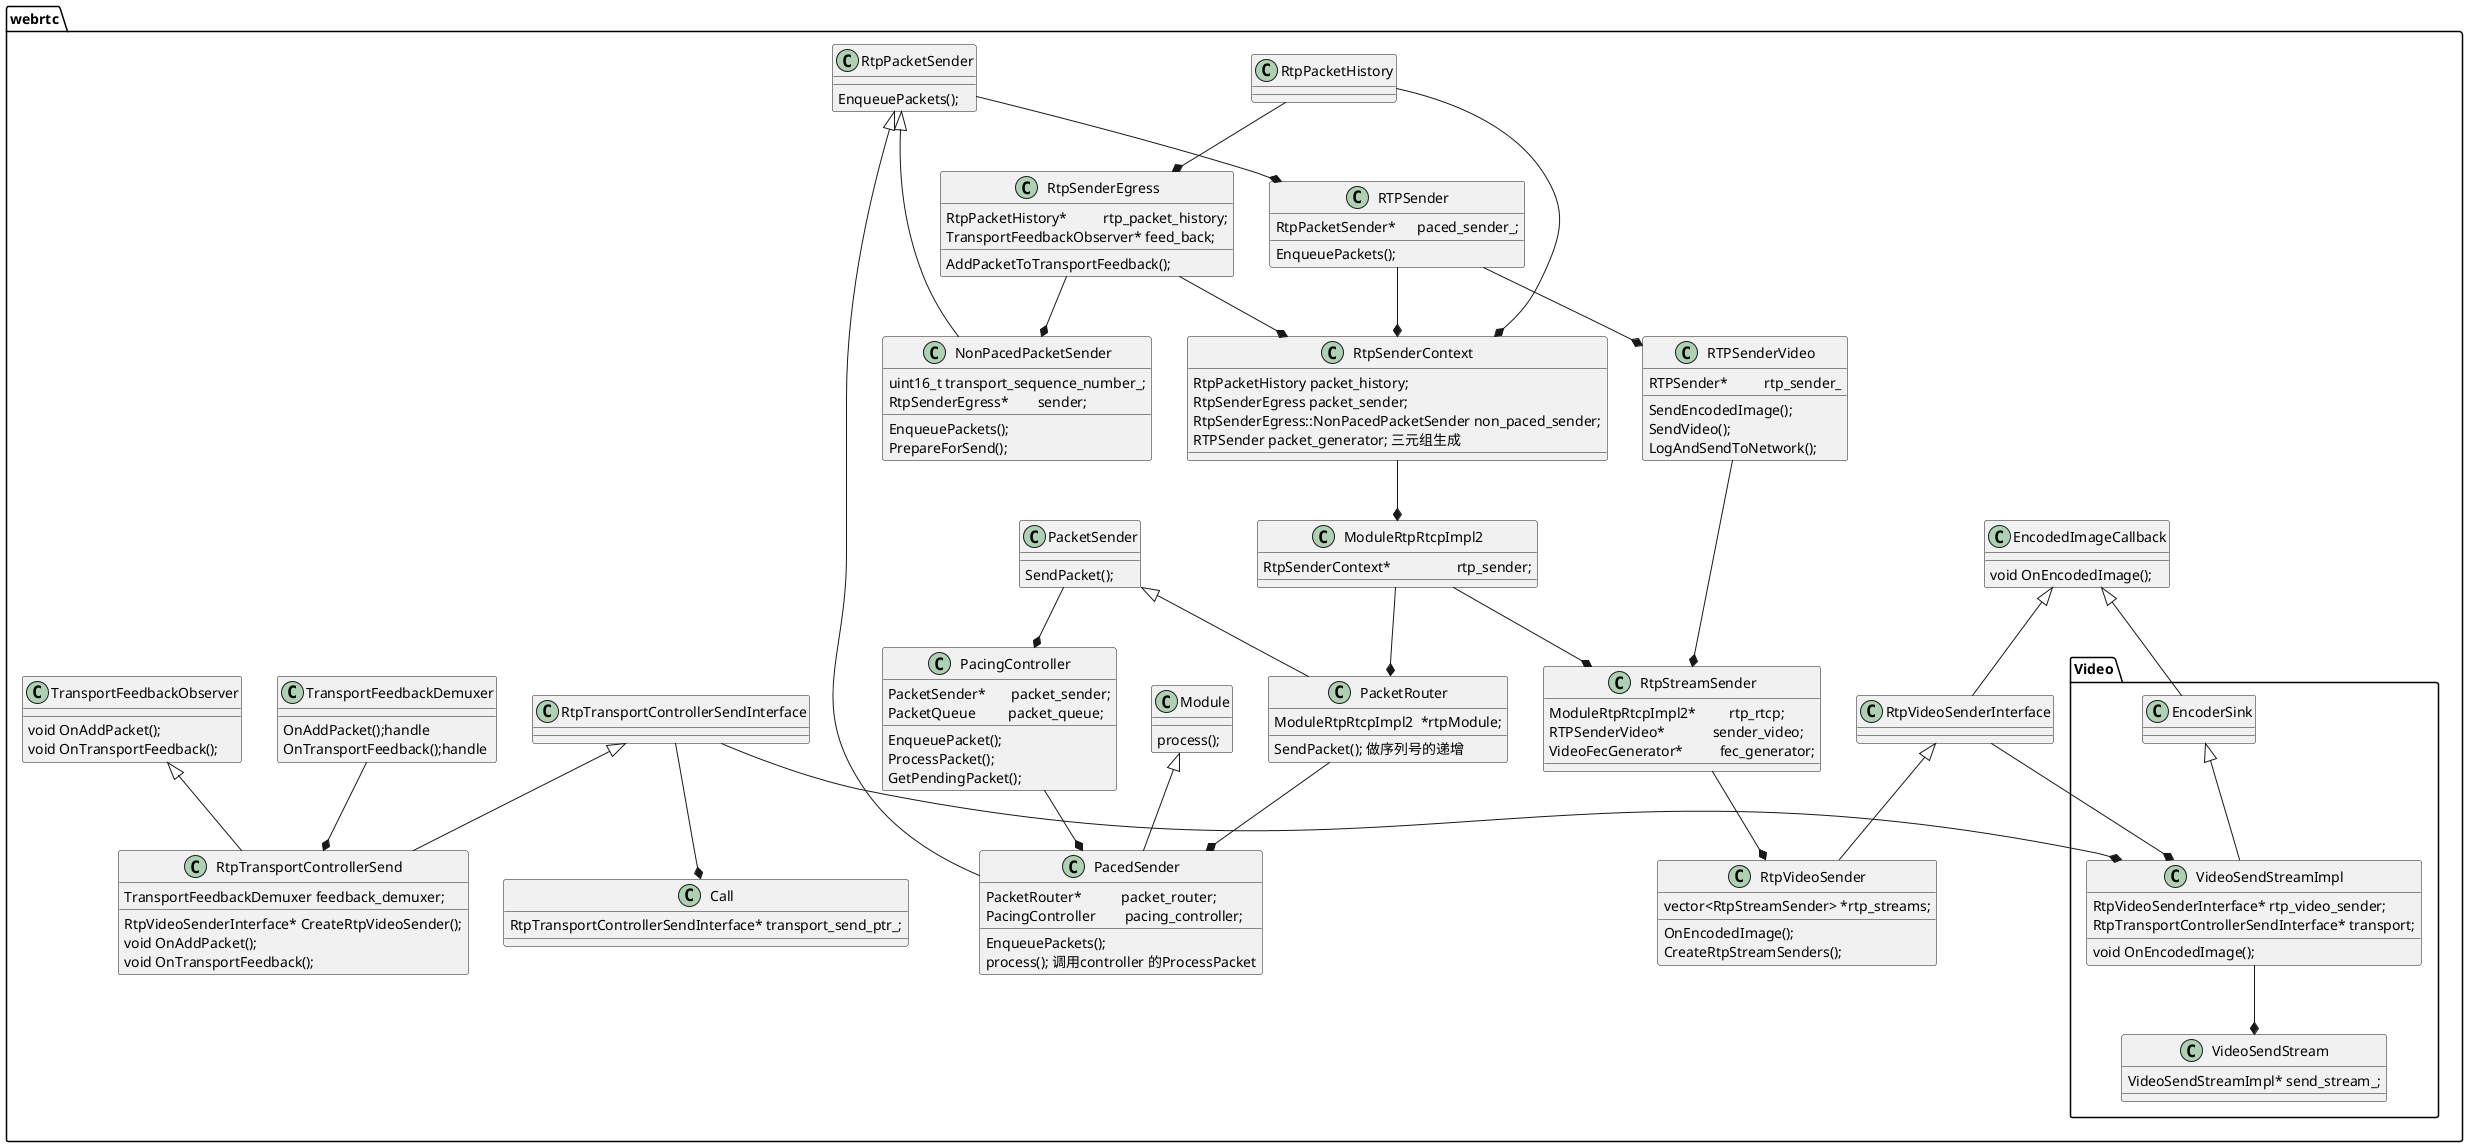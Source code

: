 @startuml

package webrtc
{
    class EncodedImageCallback
    {
        void OnEncodedImage();
    }

    class RtpVideoSenderInterface 
    {

    }

    EncodedImageCallback <|-- RtpVideoSenderInterface

    class RTPSenderVideo
    {
        RTPSender*          rtp_sender_
        SendEncodedImage();
        SendVideo();
        LogAndSendToNetwork();
    }

    class RtpPacketSender
    {
        EnqueuePackets();
    }

    class RtpPacketHistory
    {

    }

    class TransportFeedbackObserver
    {
        void OnAddPacket();
        void OnTransportFeedback();
    }

    class RtpSenderEgress
    {
        RtpPacketHistory*          rtp_packet_history;
        TransportFeedbackObserver* feed_back;
        AddPacketToTransportFeedback();
    }

    RtpPacketHistory --* RtpSenderEgress  

    class NonPacedPacketSender
    {
        uint16_t transport_sequence_number_;
        RtpSenderEgress*        sender;
        EnqueuePackets();
        PrepareForSend();
    }

    RtpSenderEgress --* NonPacedPacketSender

    class PacketSender
    {
        SendPacket();
    }

    class PacketRouter
    {
        ModuleRtpRtcpImpl2  *rtpModule;
        SendPacket(); 做序列号的递增
    }

    ModuleRtpRtcpImpl2 --* PacketRouter

    PacketSender <|-- PacketRouter

    class PacingController
    {
        PacketSender*       packet_sender;
        PacketQueue         packet_queue;
        EnqueuePacket();
        ProcessPacket();
        GetPendingPacket();
    }

    class Module
    {
        process();
    }

    class PacedSender
    {
        PacketRouter*           packet_router;
        PacingController        pacing_controller;
        EnqueuePackets();
        process(); 调用controller 的ProcessPacket
    }

    PacketRouter --* PacedSender
    Module <|-- PacedSender

    PacingController --* PacedSender
    PacketSender --* PacingController

    RtpPacketSender <|-- PacedSender
    RtpPacketSender <|-- NonPacedPacketSender

    class RTPSender
    {
        RtpPacketSender*      paced_sender_;  
        EnqueuePackets();
    }

    RtpPacketSender --* RTPSender

    class RtpSenderContext
    {
        RtpPacketHistory packet_history;
        RtpSenderEgress packet_sender;
        RtpSenderEgress::NonPacedPacketSender non_paced_sender;
        RTPSender packet_generator; 三元组生成
    }

    RtpPacketHistory --* RtpSenderContext  

    RTPSender --* RTPSenderVideo

    RtpSenderEgress --* RtpSenderContext

    RTPSender --* RtpSenderContext

    class ModuleRtpRtcpImpl2
    {
        RtpSenderContext*                  rtp_sender;
    }

    RtpSenderContext --* ModuleRtpRtcpImpl2

    class RtpStreamSender
    {
        ModuleRtpRtcpImpl2*         rtp_rtcp;
        RTPSenderVideo*             sender_video;
        VideoFecGenerator*          fec_generator;
    }

    ModuleRtpRtcpImpl2 --* RtpStreamSender
    RTPSenderVideo --* RtpStreamSender

    class RtpVideoSender
    {
        OnEncodedImage();
        CreateRtpStreamSenders();
        vector<RtpStreamSender> *rtp_streams;
    }
    RtpStreamSender --* RtpVideoSender

    RtpVideoSenderInterface <|-- RtpVideoSender

    class RtpTransportControllerSendInterface
    {

    }

    class TransportFeedbackDemuxer
    {
        OnAddPacket();handle
        OnTransportFeedback();handle
    }

    class RtpTransportControllerSend
    {
        TransportFeedbackDemuxer feedback_demuxer;
        RtpVideoSenderInterface* CreateRtpVideoSender();
        void OnAddPacket();
        void OnTransportFeedback();
    }

    TransportFeedbackDemuxer --* RtpTransportControllerSend
    RtpTransportControllerSendInterface <|-- RtpTransportControllerSend
    TransportFeedbackObserver <|-- RtpTransportControllerSend

    package Video 
    {
        class EncoderSink
        {

        }

        EncodedImageCallback <|-- EncoderSink

        class VideoSendStreamImpl
        {
            void OnEncodedImage();
            RtpVideoSenderInterface* rtp_video_sender;
            RtpTransportControllerSendInterface* transport;
        }
        RtpTransportControllerSendInterface --* VideoSendStreamImpl
        EncoderSink <|-- VideoSendStreamImpl
        RtpVideoSenderInterface --* VideoSendStreamImpl

        class VideoSendStream 
        {
            VideoSendStreamImpl* send_stream_;
        }

        VideoSendStreamImpl --* VideoSendStream
    }

    class Call 
    {
        RtpTransportControllerSendInterface* transport_send_ptr_;
    }

    RtpTransportControllerSendInterface --* Call
}


@enduml
